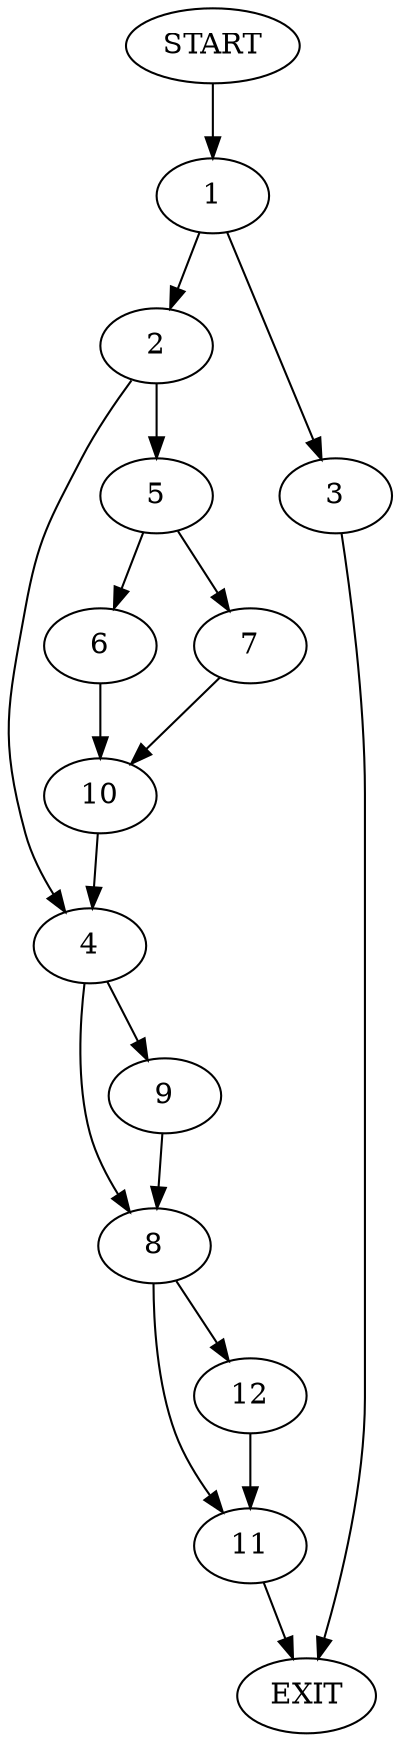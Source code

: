 digraph {
0 [label="START"]
13 [label="EXIT"]
0 -> 1
1 -> 2
1 -> 3
3 -> 13
2 -> 4
2 -> 5
5 -> 6
5 -> 7
4 -> 8
4 -> 9
7 -> 10
6 -> 10
10 -> 4
9 -> 8
8 -> 11
8 -> 12
12 -> 11
11 -> 13
}
